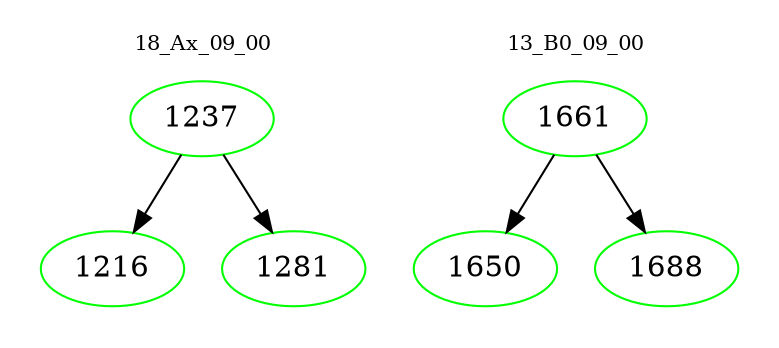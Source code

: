 digraph{
subgraph cluster_0 {
color = white
label = "18_Ax_09_00";
fontsize=10;
T0_1237 [label="1237", color="green"]
T0_1237 -> T0_1216 [color="black"]
T0_1216 [label="1216", color="green"]
T0_1237 -> T0_1281 [color="black"]
T0_1281 [label="1281", color="green"]
}
subgraph cluster_1 {
color = white
label = "13_B0_09_00";
fontsize=10;
T1_1661 [label="1661", color="green"]
T1_1661 -> T1_1650 [color="black"]
T1_1650 [label="1650", color="green"]
T1_1661 -> T1_1688 [color="black"]
T1_1688 [label="1688", color="green"]
}
}
